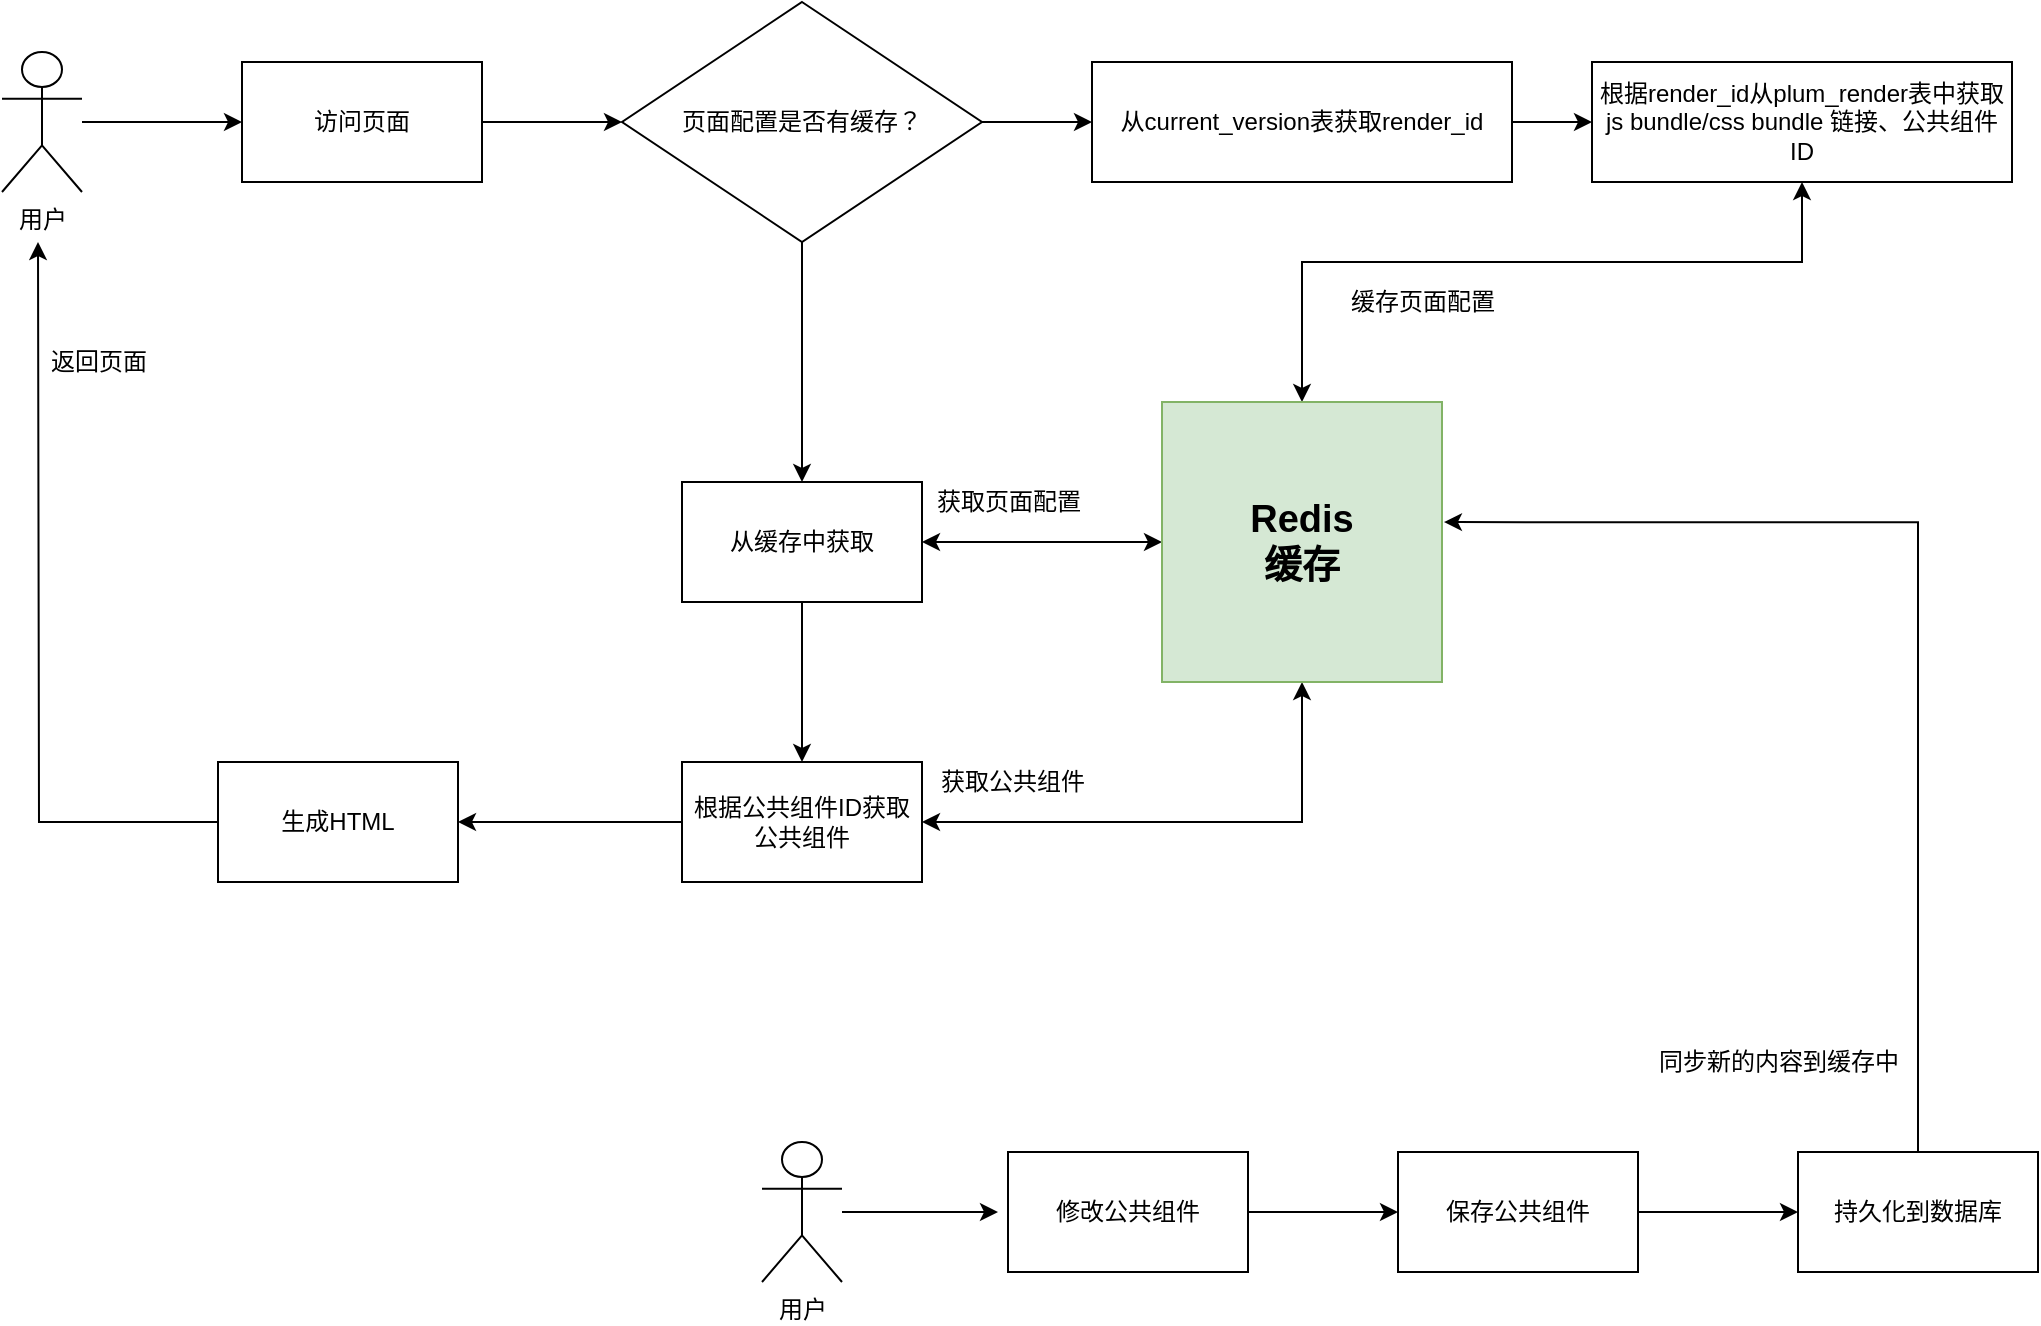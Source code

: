 <mxfile version="13.10.9" type="github">
  <diagram id="UlVrvBlFbYjR6w5JH1Ho" name="Page-1">
    <mxGraphModel dx="1422" dy="762" grid="1" gridSize="10" guides="1" tooltips="1" connect="1" arrows="1" fold="1" page="1" pageScale="1" pageWidth="1169" pageHeight="827" math="0" shadow="0">
      <root>
        <mxCell id="0" />
        <mxCell id="1" parent="0" />
        <mxCell id="dqNpaqJpWYfANIHVLAEc-4" style="edgeStyle=orthogonalEdgeStyle;rounded=0;orthogonalLoop=1;jettySize=auto;html=1;entryX=0;entryY=0.5;entryDx=0;entryDy=0;" edge="1" parent="1" source="dqNpaqJpWYfANIHVLAEc-1" target="dqNpaqJpWYfANIHVLAEc-3">
          <mxGeometry relative="1" as="geometry" />
        </mxCell>
        <mxCell id="dqNpaqJpWYfANIHVLAEc-1" value="用户" style="shape=umlActor;verticalLabelPosition=bottom;verticalAlign=top;html=1;outlineConnect=0;" vertex="1" parent="1">
          <mxGeometry x="82" y="85" width="40" height="70" as="geometry" />
        </mxCell>
        <mxCell id="dqNpaqJpWYfANIHVLAEc-8" style="edgeStyle=orthogonalEdgeStyle;rounded=0;orthogonalLoop=1;jettySize=auto;html=1;entryX=0;entryY=0.5;entryDx=0;entryDy=0;" edge="1" parent="1" source="dqNpaqJpWYfANIHVLAEc-3" target="dqNpaqJpWYfANIHVLAEc-7">
          <mxGeometry relative="1" as="geometry" />
        </mxCell>
        <mxCell id="dqNpaqJpWYfANIHVLAEc-3" value="访问页面" style="rounded=0;whiteSpace=wrap;html=1;" vertex="1" parent="1">
          <mxGeometry x="202" y="90" width="120" height="60" as="geometry" />
        </mxCell>
        <mxCell id="dqNpaqJpWYfANIHVLAEc-10" style="edgeStyle=orthogonalEdgeStyle;rounded=0;orthogonalLoop=1;jettySize=auto;html=1;entryX=0;entryY=0.5;entryDx=0;entryDy=0;" edge="1" parent="1" source="dqNpaqJpWYfANIHVLAEc-7" target="dqNpaqJpWYfANIHVLAEc-9">
          <mxGeometry relative="1" as="geometry" />
        </mxCell>
        <mxCell id="dqNpaqJpWYfANIHVLAEc-17" style="edgeStyle=orthogonalEdgeStyle;rounded=0;orthogonalLoop=1;jettySize=auto;html=1;entryX=0.5;entryY=0;entryDx=0;entryDy=0;" edge="1" parent="1" source="dqNpaqJpWYfANIHVLAEc-7" target="dqNpaqJpWYfANIHVLAEc-16">
          <mxGeometry relative="1" as="geometry" />
        </mxCell>
        <mxCell id="dqNpaqJpWYfANIHVLAEc-7" value="页面配置是否有缓存？" style="rhombus;whiteSpace=wrap;html=1;" vertex="1" parent="1">
          <mxGeometry x="392" y="60" width="180" height="120" as="geometry" />
        </mxCell>
        <mxCell id="dqNpaqJpWYfANIHVLAEc-12" style="edgeStyle=orthogonalEdgeStyle;rounded=0;orthogonalLoop=1;jettySize=auto;html=1;entryX=0;entryY=0.5;entryDx=0;entryDy=0;" edge="1" parent="1" source="dqNpaqJpWYfANIHVLAEc-9" target="dqNpaqJpWYfANIHVLAEc-11">
          <mxGeometry relative="1" as="geometry" />
        </mxCell>
        <mxCell id="dqNpaqJpWYfANIHVLAEc-9" value="从current_version表获取render_id" style="rounded=0;whiteSpace=wrap;html=1;" vertex="1" parent="1">
          <mxGeometry x="627" y="90" width="210" height="60" as="geometry" />
        </mxCell>
        <mxCell id="dqNpaqJpWYfANIHVLAEc-24" style="edgeStyle=orthogonalEdgeStyle;rounded=0;orthogonalLoop=1;jettySize=auto;html=1;entryX=0.5;entryY=0;entryDx=0;entryDy=0;startArrow=classic;startFill=1;" edge="1" parent="1" source="dqNpaqJpWYfANIHVLAEc-11" target="dqNpaqJpWYfANIHVLAEc-13">
          <mxGeometry relative="1" as="geometry">
            <Array as="points">
              <mxPoint x="982" y="190" />
              <mxPoint x="732" y="190" />
            </Array>
          </mxGeometry>
        </mxCell>
        <mxCell id="dqNpaqJpWYfANIHVLAEc-11" value="根据render_id从plum_render表中获取js bundle/css bundle 链接、公共组件ID" style="rounded=0;whiteSpace=wrap;html=1;" vertex="1" parent="1">
          <mxGeometry x="877" y="90" width="210" height="60" as="geometry" />
        </mxCell>
        <mxCell id="dqNpaqJpWYfANIHVLAEc-18" style="edgeStyle=orthogonalEdgeStyle;rounded=0;orthogonalLoop=1;jettySize=auto;html=1;entryX=1;entryY=0.5;entryDx=0;entryDy=0;startArrow=classic;startFill=1;" edge="1" parent="1" source="dqNpaqJpWYfANIHVLAEc-13" target="dqNpaqJpWYfANIHVLAEc-16">
          <mxGeometry relative="1" as="geometry" />
        </mxCell>
        <mxCell id="dqNpaqJpWYfANIHVLAEc-22" style="edgeStyle=orthogonalEdgeStyle;rounded=0;orthogonalLoop=1;jettySize=auto;html=1;entryX=1;entryY=0.5;entryDx=0;entryDy=0;startArrow=classic;startFill=1;" edge="1" parent="1" source="dqNpaqJpWYfANIHVLAEc-13" target="dqNpaqJpWYfANIHVLAEc-20">
          <mxGeometry relative="1" as="geometry">
            <Array as="points">
              <mxPoint x="732" y="470" />
            </Array>
          </mxGeometry>
        </mxCell>
        <mxCell id="dqNpaqJpWYfANIHVLAEc-13" value="&lt;b style=&quot;font-size: 19px&quot;&gt;Redis&lt;br&gt;缓存&lt;/b&gt;" style="whiteSpace=wrap;html=1;aspect=fixed;fillColor=#d5e8d4;strokeColor=#82b366;" vertex="1" parent="1">
          <mxGeometry x="662" y="260" width="140" height="140" as="geometry" />
        </mxCell>
        <mxCell id="dqNpaqJpWYfANIHVLAEc-15" value="缓存页面配置" style="text;html=1;align=center;verticalAlign=middle;resizable=0;points=[];autosize=1;" vertex="1" parent="1">
          <mxGeometry x="747" y="200" width="90" height="20" as="geometry" />
        </mxCell>
        <mxCell id="dqNpaqJpWYfANIHVLAEc-21" style="edgeStyle=orthogonalEdgeStyle;rounded=0;orthogonalLoop=1;jettySize=auto;html=1;entryX=0.5;entryY=0;entryDx=0;entryDy=0;startArrow=none;startFill=0;" edge="1" parent="1" source="dqNpaqJpWYfANIHVLAEc-16" target="dqNpaqJpWYfANIHVLAEc-20">
          <mxGeometry relative="1" as="geometry" />
        </mxCell>
        <mxCell id="dqNpaqJpWYfANIHVLAEc-16" value="从缓存中获取" style="rounded=0;whiteSpace=wrap;html=1;" vertex="1" parent="1">
          <mxGeometry x="422" y="300" width="120" height="60" as="geometry" />
        </mxCell>
        <mxCell id="dqNpaqJpWYfANIHVLAEc-19" value="获取页面配置" style="text;html=1;align=center;verticalAlign=middle;resizable=0;points=[];autosize=1;" vertex="1" parent="1">
          <mxGeometry x="540" y="300" width="90" height="20" as="geometry" />
        </mxCell>
        <mxCell id="dqNpaqJpWYfANIHVLAEc-27" style="edgeStyle=orthogonalEdgeStyle;rounded=0;orthogonalLoop=1;jettySize=auto;html=1;entryX=1;entryY=0.5;entryDx=0;entryDy=0;startArrow=none;startFill=0;" edge="1" parent="1" source="dqNpaqJpWYfANIHVLAEc-20" target="dqNpaqJpWYfANIHVLAEc-26">
          <mxGeometry relative="1" as="geometry" />
        </mxCell>
        <mxCell id="dqNpaqJpWYfANIHVLAEc-20" value="根据公共组件ID获取公共组件" style="rounded=0;whiteSpace=wrap;html=1;" vertex="1" parent="1">
          <mxGeometry x="422" y="440" width="120" height="60" as="geometry" />
        </mxCell>
        <mxCell id="dqNpaqJpWYfANIHVLAEc-23" value="获取公共组件" style="text;html=1;align=center;verticalAlign=middle;resizable=0;points=[];autosize=1;" vertex="1" parent="1">
          <mxGeometry x="542" y="440" width="90" height="20" as="geometry" />
        </mxCell>
        <mxCell id="dqNpaqJpWYfANIHVLAEc-28" style="edgeStyle=orthogonalEdgeStyle;rounded=0;orthogonalLoop=1;jettySize=auto;html=1;startArrow=none;startFill=0;" edge="1" parent="1" source="dqNpaqJpWYfANIHVLAEc-26">
          <mxGeometry relative="1" as="geometry">
            <mxPoint x="100" y="180" as="targetPoint" />
          </mxGeometry>
        </mxCell>
        <mxCell id="dqNpaqJpWYfANIHVLAEc-26" value="生成HTML" style="rounded=0;whiteSpace=wrap;html=1;" vertex="1" parent="1">
          <mxGeometry x="190" y="440" width="120" height="60" as="geometry" />
        </mxCell>
        <mxCell id="dqNpaqJpWYfANIHVLAEc-32" style="edgeStyle=orthogonalEdgeStyle;rounded=0;orthogonalLoop=1;jettySize=auto;html=1;startArrow=none;startFill=0;" edge="1" parent="1" source="dqNpaqJpWYfANIHVLAEc-29">
          <mxGeometry relative="1" as="geometry">
            <mxPoint x="580" y="665" as="targetPoint" />
          </mxGeometry>
        </mxCell>
        <mxCell id="dqNpaqJpWYfANIHVLAEc-29" value="用户" style="shape=umlActor;verticalLabelPosition=bottom;verticalAlign=top;html=1;outlineConnect=0;" vertex="1" parent="1">
          <mxGeometry x="462" y="630" width="40" height="70" as="geometry" />
        </mxCell>
        <mxCell id="dqNpaqJpWYfANIHVLAEc-30" value="返回页面" style="text;html=1;align=center;verticalAlign=middle;resizable=0;points=[];autosize=1;" vertex="1" parent="1">
          <mxGeometry x="100" y="230" width="60" height="20" as="geometry" />
        </mxCell>
        <mxCell id="dqNpaqJpWYfANIHVLAEc-34" style="edgeStyle=orthogonalEdgeStyle;rounded=0;orthogonalLoop=1;jettySize=auto;html=1;entryX=0;entryY=0.5;entryDx=0;entryDy=0;startArrow=none;startFill=0;" edge="1" parent="1" source="dqNpaqJpWYfANIHVLAEc-31" target="dqNpaqJpWYfANIHVLAEc-33">
          <mxGeometry relative="1" as="geometry" />
        </mxCell>
        <mxCell id="dqNpaqJpWYfANIHVLAEc-31" value="修改公共组件" style="rounded=0;whiteSpace=wrap;html=1;" vertex="1" parent="1">
          <mxGeometry x="585" y="635" width="120" height="60" as="geometry" />
        </mxCell>
        <mxCell id="dqNpaqJpWYfANIHVLAEc-36" style="edgeStyle=orthogonalEdgeStyle;rounded=0;orthogonalLoop=1;jettySize=auto;html=1;entryX=0;entryY=0.5;entryDx=0;entryDy=0;startArrow=none;startFill=0;" edge="1" parent="1" source="dqNpaqJpWYfANIHVLAEc-33" target="dqNpaqJpWYfANIHVLAEc-35">
          <mxGeometry relative="1" as="geometry" />
        </mxCell>
        <mxCell id="dqNpaqJpWYfANIHVLAEc-33" value="保存公共组件" style="rounded=0;whiteSpace=wrap;html=1;" vertex="1" parent="1">
          <mxGeometry x="780" y="635" width="120" height="60" as="geometry" />
        </mxCell>
        <mxCell id="dqNpaqJpWYfANIHVLAEc-37" style="edgeStyle=orthogonalEdgeStyle;rounded=0;orthogonalLoop=1;jettySize=auto;html=1;entryX=1.007;entryY=0.429;entryDx=0;entryDy=0;entryPerimeter=0;startArrow=none;startFill=0;" edge="1" parent="1" source="dqNpaqJpWYfANIHVLAEc-35" target="dqNpaqJpWYfANIHVLAEc-13">
          <mxGeometry relative="1" as="geometry">
            <Array as="points">
              <mxPoint x="1040" y="320" />
            </Array>
          </mxGeometry>
        </mxCell>
        <mxCell id="dqNpaqJpWYfANIHVLAEc-35" value="持久化到数据库" style="rounded=0;whiteSpace=wrap;html=1;" vertex="1" parent="1">
          <mxGeometry x="980" y="635" width="120" height="60" as="geometry" />
        </mxCell>
        <mxCell id="dqNpaqJpWYfANIHVLAEc-38" value="同步新的内容到缓存中" style="text;html=1;align=center;verticalAlign=middle;resizable=0;points=[];autosize=1;" vertex="1" parent="1">
          <mxGeometry x="900" y="580" width="140" height="20" as="geometry" />
        </mxCell>
      </root>
    </mxGraphModel>
  </diagram>
</mxfile>
